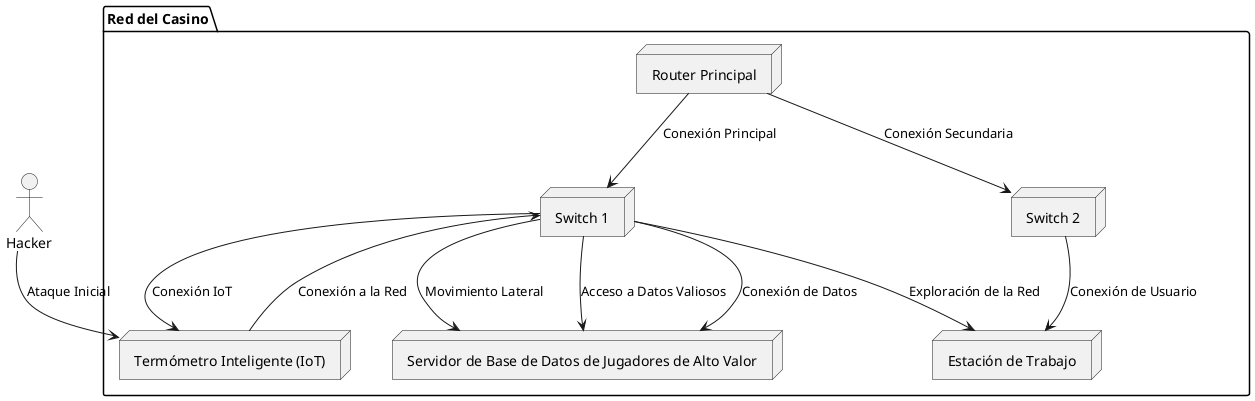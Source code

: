 @startuml

actor Hacker

package "Red del Casino" {
    node "Router Principal" as Router
    node "Switch 1" as Switch1
    node "Switch 2" as Switch2
    node "Servidor de Base de Datos de Jugadores de Alto Valor" as Database
    node "Termómetro Inteligente (IoT)" as Thermometer
    node "Estación de Trabajo" as Workstation

    Router -down-> Switch1 : Conexión Principal
    Router -down-> Switch2 : Conexión Secundaria
    Switch1 -down-> Database : Conexión de Datos
    Switch1 -down-> Thermometer : Conexión IoT
    Switch2 -down-> Workstation : Conexión de Usuario
}

Hacker -down-> Thermometer : Ataque Inicial
Thermometer --> Switch1 : Conexión a la Red
Switch1 --> Database : Movimiento Lateral
Switch1 --> Workstation : Exploración de la Red
Database <-- Switch1 : Acceso a Datos Valiosos

@enduml
